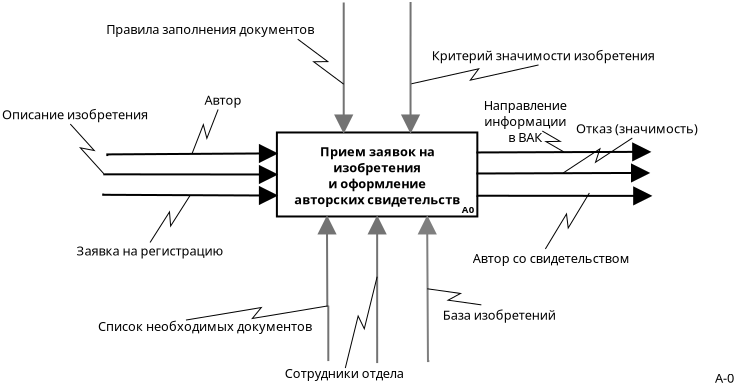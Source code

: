 <?xml version="1.0" encoding="UTF-8"?>
<dia:diagram xmlns:dia="http://www.lysator.liu.se/~alla/dia/">
  <dia:layer name="Background" visible="true" active="true">
    <dia:object type="SADT - box" version="0" id="O0">
      <dia:attribute name="obj_pos">
        <dia:point val="19.027,10.925"/>
      </dia:attribute>
      <dia:attribute name="obj_bb">
        <dia:rectangle val="18.977,10.875;29.1,15.175"/>
      </dia:attribute>
      <dia:attribute name="meta">
        <dia:composite type="dict"/>
      </dia:attribute>
      <dia:attribute name="elem_corner">
        <dia:point val="19.027,10.925"/>
      </dia:attribute>
      <dia:attribute name="elem_width">
        <dia:real val="10.022"/>
      </dia:attribute>
      <dia:attribute name="elem_height">
        <dia:real val="4.2"/>
      </dia:attribute>
      <dia:attribute name="padding">
        <dia:real val="0.5"/>
      </dia:attribute>
      <dia:attribute name="text">
        <dia:composite type="text">
          <dia:attribute name="string">
            <dia:string>#Прием заявок на
изобретения
и оформление
авторских свидетельств#</dia:string>
          </dia:attribute>
          <dia:attribute name="font">
            <dia:font family="sans" style="80" name="Helvetica-Bold"/>
          </dia:attribute>
          <dia:attribute name="height">
            <dia:real val="0.8"/>
          </dia:attribute>
          <dia:attribute name="pos">
            <dia:point val="24.039,12.02"/>
          </dia:attribute>
          <dia:attribute name="color">
            <dia:color val="#000000"/>
          </dia:attribute>
          <dia:attribute name="alignment">
            <dia:enum val="1"/>
          </dia:attribute>
        </dia:composite>
      </dia:attribute>
      <dia:attribute name="line_colour">
        <dia:color val="#000000"/>
      </dia:attribute>
      <dia:attribute name="fill_colour">
        <dia:color val="#ffffff"/>
      </dia:attribute>
      <dia:attribute name="id">
        <dia:string>#A0#</dia:string>
      </dia:attribute>
      <dia:attribute name="cpl_north">
        <dia:int val="2"/>
      </dia:attribute>
      <dia:attribute name="cpl_west">
        <dia:int val="3"/>
      </dia:attribute>
      <dia:attribute name="cpl_south">
        <dia:int val="3"/>
      </dia:attribute>
      <dia:attribute name="cpl_east">
        <dia:int val="3"/>
      </dia:attribute>
    </dia:object>
    <dia:object type="SADT - arrow" version="0" id="O1">
      <dia:attribute name="obj_pos">
        <dia:point val="10.547,12.104"/>
      </dia:attribute>
      <dia:attribute name="obj_bb">
        <dia:rectangle val="10.497,11.575;19.828,12.375"/>
      </dia:attribute>
      <dia:attribute name="meta">
        <dia:composite type="dict"/>
      </dia:attribute>
      <dia:attribute name="orth_points">
        <dia:point val="10.547,12.104"/>
        <dia:point val="10.547,11.975"/>
        <dia:point val="19.027,11.975"/>
      </dia:attribute>
      <dia:attribute name="orth_orient">
        <dia:enum val="1"/>
        <dia:enum val="0"/>
      </dia:attribute>
      <dia:attribute name="arrow_style">
        <dia:enum val="0"/>
      </dia:attribute>
      <dia:attribute name="autogray">
        <dia:boolean val="true"/>
      </dia:attribute>
      <dia:attribute name="line_colour">
        <dia:color val="#000000"/>
      </dia:attribute>
      <dia:connections>
        <dia:connection handle="1" to="O0" connection="2"/>
      </dia:connections>
    </dia:object>
    <dia:object type="Standard - Text" version="1" id="O2">
      <dia:attribute name="obj_pos">
        <dia:point val="16.4,11.25"/>
      </dia:attribute>
      <dia:attribute name="obj_bb">
        <dia:rectangle val="16.4,10.655;16.4,11.402"/>
      </dia:attribute>
      <dia:attribute name="text">
        <dia:composite type="text">
          <dia:attribute name="string">
            <dia:string>##</dia:string>
          </dia:attribute>
          <dia:attribute name="font">
            <dia:font family="sans" style="0" name="Helvetica"/>
          </dia:attribute>
          <dia:attribute name="height">
            <dia:real val="0.8"/>
          </dia:attribute>
          <dia:attribute name="pos">
            <dia:point val="16.4,11.25"/>
          </dia:attribute>
          <dia:attribute name="color">
            <dia:color val="#000000"/>
          </dia:attribute>
          <dia:attribute name="alignment">
            <dia:enum val="0"/>
          </dia:attribute>
        </dia:composite>
      </dia:attribute>
      <dia:attribute name="valign">
        <dia:enum val="3"/>
      </dia:attribute>
    </dia:object>
    <dia:object type="SADT - annotation" version="0" id="O3">
      <dia:attribute name="obj_pos">
        <dia:point val="14.787,11.975"/>
      </dia:attribute>
      <dia:attribute name="obj_bb">
        <dia:rectangle val="14.559,8.94;17.321,12.124"/>
      </dia:attribute>
      <dia:attribute name="meta">
        <dia:composite type="dict"/>
      </dia:attribute>
      <dia:attribute name="conn_endpoints">
        <dia:point val="14.787,11.975"/>
        <dia:point val="16.087,9.775"/>
      </dia:attribute>
      <dia:attribute name="text">
        <dia:composite type="text">
          <dia:attribute name="string">
            <dia:string>#Автор#</dia:string>
          </dia:attribute>
          <dia:attribute name="font">
            <dia:font family="sans" style="0" name="Helvetica"/>
          </dia:attribute>
          <dia:attribute name="height">
            <dia:real val="0.8"/>
          </dia:attribute>
          <dia:attribute name="pos">
            <dia:point val="16.327,9.535"/>
          </dia:attribute>
          <dia:attribute name="color">
            <dia:color val="#000000"/>
          </dia:attribute>
          <dia:attribute name="alignment">
            <dia:enum val="1"/>
          </dia:attribute>
        </dia:composite>
      </dia:attribute>
      <dia:attribute name="line_colour">
        <dia:color val="#000000"/>
      </dia:attribute>
      <dia:connections>
        <dia:connection handle="0" to="O1" connection="1"/>
      </dia:connections>
    </dia:object>
    <dia:object type="SADT - arrow" version="0" id="O4">
      <dia:attribute name="obj_pos">
        <dia:point val="29.05,14.075"/>
      </dia:attribute>
      <dia:attribute name="obj_bb">
        <dia:rectangle val="29,13.695;38.54,14.495"/>
      </dia:attribute>
      <dia:attribute name="meta">
        <dia:composite type="dict"/>
      </dia:attribute>
      <dia:attribute name="orth_points">
        <dia:point val="29.05,14.075"/>
        <dia:point val="29.05,14.095"/>
        <dia:point val="37.74,14.095"/>
      </dia:attribute>
      <dia:attribute name="orth_orient">
        <dia:enum val="1"/>
        <dia:enum val="0"/>
      </dia:attribute>
      <dia:attribute name="arrow_style">
        <dia:enum val="0"/>
      </dia:attribute>
      <dia:attribute name="autogray">
        <dia:boolean val="true"/>
      </dia:attribute>
      <dia:attribute name="line_colour">
        <dia:color val="#000000"/>
      </dia:attribute>
      <dia:connections>
        <dia:connection handle="0" to="O0" connection="8"/>
      </dia:connections>
    </dia:object>
    <dia:object type="SADT - arrow" version="0" id="O5">
      <dia:attribute name="obj_pos">
        <dia:point val="10.397,13.004"/>
      </dia:attribute>
      <dia:attribute name="obj_bb">
        <dia:rectangle val="10.347,12.625;19.828,13.425"/>
      </dia:attribute>
      <dia:attribute name="meta">
        <dia:composite type="dict"/>
      </dia:attribute>
      <dia:attribute name="orth_points">
        <dia:point val="10.397,13.004"/>
        <dia:point val="10.397,13.025"/>
        <dia:point val="19.027,13.025"/>
      </dia:attribute>
      <dia:attribute name="orth_orient">
        <dia:enum val="1"/>
        <dia:enum val="0"/>
      </dia:attribute>
      <dia:attribute name="arrow_style">
        <dia:enum val="0"/>
      </dia:attribute>
      <dia:attribute name="autogray">
        <dia:boolean val="true"/>
      </dia:attribute>
      <dia:attribute name="line_colour">
        <dia:color val="#000000"/>
      </dia:attribute>
      <dia:connections>
        <dia:connection handle="1" to="O0" connection="3"/>
      </dia:connections>
    </dia:object>
    <dia:object type="SADT - annotation" version="0" id="O6">
      <dia:attribute name="obj_pos">
        <dia:point val="10.397,13.015"/>
      </dia:attribute>
      <dia:attribute name="obj_bb">
        <dia:rectangle val="5.016,9.669;12.858,13.175"/>
      </dia:attribute>
      <dia:attribute name="meta">
        <dia:composite type="dict"/>
      </dia:attribute>
      <dia:attribute name="conn_endpoints">
        <dia:point val="10.397,13.015"/>
        <dia:point val="8.697,10.504"/>
      </dia:attribute>
      <dia:attribute name="text">
        <dia:composite type="text">
          <dia:attribute name="string">
            <dia:string>#Описание изобретения#</dia:string>
          </dia:attribute>
          <dia:attribute name="font">
            <dia:font family="sans" style="0" name="Helvetica"/>
          </dia:attribute>
          <dia:attribute name="height">
            <dia:real val="0.8"/>
          </dia:attribute>
          <dia:attribute name="pos">
            <dia:point val="8.937,10.264"/>
          </dia:attribute>
          <dia:attribute name="color">
            <dia:color val="#000000"/>
          </dia:attribute>
          <dia:attribute name="alignment">
            <dia:enum val="1"/>
          </dia:attribute>
        </dia:composite>
      </dia:attribute>
      <dia:attribute name="line_colour">
        <dia:color val="#000000"/>
      </dia:attribute>
      <dia:connections>
        <dia:connection handle="0" to="O5" connection="0"/>
      </dia:connections>
    </dia:object>
    <dia:object type="SADT - annotation" version="0" id="O7">
      <dia:attribute name="obj_pos">
        <dia:point val="14.685,14.075"/>
      </dia:attribute>
      <dia:attribute name="obj_bb">
        <dia:rectangle val="8.67,13.894;16.7,17.227"/>
      </dia:attribute>
      <dia:attribute name="meta">
        <dia:composite type="dict"/>
      </dia:attribute>
      <dia:attribute name="conn_endpoints">
        <dia:point val="14.685,14.075"/>
        <dia:point val="12.685,16.425"/>
      </dia:attribute>
      <dia:attribute name="text">
        <dia:composite type="text">
          <dia:attribute name="string">
            <dia:string>#Заявка на регистрацию#</dia:string>
          </dia:attribute>
          <dia:attribute name="font">
            <dia:font family="sans" style="0" name="Helvetica"/>
          </dia:attribute>
          <dia:attribute name="height">
            <dia:real val="0.8"/>
          </dia:attribute>
          <dia:attribute name="pos">
            <dia:point val="12.685,17.075"/>
          </dia:attribute>
          <dia:attribute name="color">
            <dia:color val="#000000"/>
          </dia:attribute>
          <dia:attribute name="alignment">
            <dia:enum val="1"/>
          </dia:attribute>
        </dia:composite>
      </dia:attribute>
      <dia:attribute name="line_colour">
        <dia:color val="#000000"/>
      </dia:attribute>
      <dia:connections>
        <dia:connection handle="0" to="O21" connection="1"/>
      </dia:connections>
    </dia:object>
    <dia:object type="SADT - arrow" version="0" id="O8">
      <dia:attribute name="obj_pos">
        <dia:point val="24.04,22.455"/>
      </dia:attribute>
      <dia:attribute name="obj_bb">
        <dia:rectangle val="23.639,14.325;24.439,22.505"/>
      </dia:attribute>
      <dia:attribute name="meta">
        <dia:composite type="dict"/>
      </dia:attribute>
      <dia:attribute name="orth_points">
        <dia:point val="24.04,22.455"/>
        <dia:point val="24.04,21.15"/>
        <dia:point val="24.039,21.15"/>
        <dia:point val="24.039,15.125"/>
      </dia:attribute>
      <dia:attribute name="orth_orient">
        <dia:enum val="1"/>
        <dia:enum val="0"/>
        <dia:enum val="1"/>
      </dia:attribute>
      <dia:attribute name="arrow_style">
        <dia:enum val="0"/>
      </dia:attribute>
      <dia:attribute name="autogray">
        <dia:boolean val="true"/>
      </dia:attribute>
      <dia:attribute name="line_colour">
        <dia:color val="#000000"/>
      </dia:attribute>
      <dia:connections>
        <dia:connection handle="1" to="O0" connection="6"/>
      </dia:connections>
    </dia:object>
    <dia:object type="SADT - annotation" version="0" id="O9">
      <dia:attribute name="obj_pos">
        <dia:point val="24.039,18.137"/>
      </dia:attribute>
      <dia:attribute name="obj_bb">
        <dia:rectangle val="19.054,18.032;25.739,23.357"/>
      </dia:attribute>
      <dia:attribute name="meta">
        <dia:composite type="dict"/>
      </dia:attribute>
      <dia:attribute name="conn_endpoints">
        <dia:point val="24.039,18.137"/>
        <dia:point val="22.447,22.704"/>
      </dia:attribute>
      <dia:attribute name="text">
        <dia:composite type="text">
          <dia:attribute name="string">
            <dia:string>#Сотрудники отдела#</dia:string>
          </dia:attribute>
          <dia:attribute name="font">
            <dia:font family="sans" style="0" name="Helvetica"/>
          </dia:attribute>
          <dia:attribute name="height">
            <dia:real val="0.8"/>
          </dia:attribute>
          <dia:attribute name="pos">
            <dia:point val="22.397,23.204"/>
          </dia:attribute>
          <dia:attribute name="color">
            <dia:color val="#000000"/>
          </dia:attribute>
          <dia:attribute name="alignment">
            <dia:enum val="1"/>
          </dia:attribute>
        </dia:composite>
      </dia:attribute>
      <dia:attribute name="line_colour">
        <dia:color val="#000000"/>
      </dia:attribute>
      <dia:connections>
        <dia:connection handle="0" to="O8" connection="2"/>
      </dia:connections>
    </dia:object>
    <dia:object type="SADT - arrow" version="0" id="O10">
      <dia:attribute name="obj_pos">
        <dia:point val="29.05,11.975"/>
      </dia:attribute>
      <dia:attribute name="obj_bb">
        <dia:rectangle val="29,11.495;38.49,12.295"/>
      </dia:attribute>
      <dia:attribute name="meta">
        <dia:composite type="dict"/>
      </dia:attribute>
      <dia:attribute name="orth_points">
        <dia:point val="29.05,11.975"/>
        <dia:point val="29.05,11.895"/>
        <dia:point val="37.69,11.895"/>
      </dia:attribute>
      <dia:attribute name="orth_orient">
        <dia:enum val="1"/>
        <dia:enum val="0"/>
      </dia:attribute>
      <dia:attribute name="arrow_style">
        <dia:enum val="0"/>
      </dia:attribute>
      <dia:attribute name="autogray">
        <dia:boolean val="true"/>
      </dia:attribute>
      <dia:attribute name="line_colour">
        <dia:color val="#000000"/>
      </dia:attribute>
      <dia:connections>
        <dia:connection handle="0" to="O0" connection="10"/>
      </dia:connections>
    </dia:object>
    <dia:object type="SADT - annotation" version="0" id="O11">
      <dia:attribute name="obj_pos">
        <dia:point val="33.341,12.949"/>
      </dia:attribute>
      <dia:attribute name="obj_bb">
        <dia:rectangle val="33.206,10.369;40.347,13.184"/>
      </dia:attribute>
      <dia:attribute name="meta">
        <dia:composite type="dict"/>
      </dia:attribute>
      <dia:attribute name="conn_endpoints">
        <dia:point val="33.341,12.949"/>
        <dia:point val="36.797,11.204"/>
      </dia:attribute>
      <dia:attribute name="text">
        <dia:composite type="text">
          <dia:attribute name="string">
            <dia:string>#Отказ (значимость)#</dia:string>
          </dia:attribute>
          <dia:attribute name="font">
            <dia:font family="sans" style="0" name="Helvetica"/>
          </dia:attribute>
          <dia:attribute name="height">
            <dia:real val="0.8"/>
          </dia:attribute>
          <dia:attribute name="pos">
            <dia:point val="37.037,10.964"/>
          </dia:attribute>
          <dia:attribute name="color">
            <dia:color val="#000000"/>
          </dia:attribute>
          <dia:attribute name="alignment">
            <dia:enum val="1"/>
          </dia:attribute>
        </dia:composite>
      </dia:attribute>
      <dia:attribute name="line_colour">
        <dia:color val="#000000"/>
      </dia:attribute>
      <dia:connections>
        <dia:connection handle="0" to="O22" connection="1"/>
      </dia:connections>
    </dia:object>
    <dia:object type="SADT - annotation" version="0" id="O12">
      <dia:attribute name="obj_pos">
        <dia:point val="34.65,13.95"/>
      </dia:attribute>
      <dia:attribute name="obj_bb">
        <dia:rectangle val="28.424,13.776;37.076,17.602"/>
      </dia:attribute>
      <dia:attribute name="meta">
        <dia:composite type="dict"/>
      </dia:attribute>
      <dia:attribute name="conn_endpoints">
        <dia:point val="34.65,13.95"/>
        <dia:point val="32.45,16.75"/>
      </dia:attribute>
      <dia:attribute name="text">
        <dia:composite type="text">
          <dia:attribute name="string">
            <dia:string>#Автор со свидетельством#</dia:string>
          </dia:attribute>
          <dia:attribute name="font">
            <dia:font family="sans" style="0" name="Helvetica"/>
          </dia:attribute>
          <dia:attribute name="height">
            <dia:real val="0.8"/>
          </dia:attribute>
          <dia:attribute name="pos">
            <dia:point val="32.75,17.45"/>
          </dia:attribute>
          <dia:attribute name="color">
            <dia:color val="#000000"/>
          </dia:attribute>
          <dia:attribute name="alignment">
            <dia:enum val="1"/>
          </dia:attribute>
        </dia:composite>
      </dia:attribute>
      <dia:attribute name="line_colour">
        <dia:color val="#000000"/>
      </dia:attribute>
    </dia:object>
    <dia:object type="SADT - arrow" version="0" id="O13">
      <dia:attribute name="obj_pos">
        <dia:point val="22.368,4.426"/>
      </dia:attribute>
      <dia:attribute name="obj_bb">
        <dia:rectangle val="21.968,4.376;22.768,11.725"/>
      </dia:attribute>
      <dia:attribute name="meta">
        <dia:composite type="dict"/>
      </dia:attribute>
      <dia:attribute name="orth_points">
        <dia:point val="22.368,4.426"/>
        <dia:point val="22.368,6.095"/>
        <dia:point val="22.368,6.095"/>
        <dia:point val="22.368,10.925"/>
      </dia:attribute>
      <dia:attribute name="orth_orient">
        <dia:enum val="1"/>
        <dia:enum val="0"/>
        <dia:enum val="1"/>
      </dia:attribute>
      <dia:attribute name="arrow_style">
        <dia:enum val="0"/>
      </dia:attribute>
      <dia:attribute name="autogray">
        <dia:boolean val="true"/>
      </dia:attribute>
      <dia:attribute name="line_colour">
        <dia:color val="#000000"/>
      </dia:attribute>
    </dia:object>
    <dia:object type="Standard - Text" version="1" id="O14">
      <dia:attribute name="obj_pos">
        <dia:point val="10.5,6"/>
      </dia:attribute>
      <dia:attribute name="obj_bb">
        <dia:rectangle val="10.5,5.405;21.805,6.152"/>
      </dia:attribute>
      <dia:attribute name="text">
        <dia:composite type="text">
          <dia:attribute name="string">
            <dia:string>#Правила заполнения документов#</dia:string>
          </dia:attribute>
          <dia:attribute name="font">
            <dia:font family="sans" style="0" name="Helvetica"/>
          </dia:attribute>
          <dia:attribute name="height">
            <dia:real val="0.8"/>
          </dia:attribute>
          <dia:attribute name="pos">
            <dia:point val="10.5,6"/>
          </dia:attribute>
          <dia:attribute name="color">
            <dia:color val="#000000"/>
          </dia:attribute>
          <dia:attribute name="alignment">
            <dia:enum val="0"/>
          </dia:attribute>
        </dia:composite>
      </dia:attribute>
      <dia:attribute name="valign">
        <dia:enum val="3"/>
      </dia:attribute>
    </dia:object>
    <dia:object type="SADT - annotation" version="0" id="O15">
      <dia:attribute name="obj_pos">
        <dia:point val="22.368,8.51"/>
      </dia:attribute>
      <dia:attribute name="obj_bb">
        <dia:rectangle val="19.876,5.425;22.561,8.706"/>
      </dia:attribute>
      <dia:attribute name="meta">
        <dia:composite type="dict"/>
      </dia:attribute>
      <dia:attribute name="conn_endpoints">
        <dia:point val="22.368,8.51"/>
        <dia:point val="20.068,6.26"/>
      </dia:attribute>
      <dia:attribute name="text">
        <dia:composite type="text">
          <dia:attribute name="string">
            <dia:string>##</dia:string>
          </dia:attribute>
          <dia:attribute name="font">
            <dia:font family="sans" style="0" name="Helvetica"/>
          </dia:attribute>
          <dia:attribute name="height">
            <dia:real val="0.8"/>
          </dia:attribute>
          <dia:attribute name="pos">
            <dia:point val="20.308,6.02"/>
          </dia:attribute>
          <dia:attribute name="color">
            <dia:color val="#000000"/>
          </dia:attribute>
          <dia:attribute name="alignment">
            <dia:enum val="1"/>
          </dia:attribute>
        </dia:composite>
      </dia:attribute>
      <dia:attribute name="line_colour">
        <dia:color val="#000000"/>
      </dia:attribute>
      <dia:connections>
        <dia:connection handle="0" to="O13" connection="2"/>
      </dia:connections>
    </dia:object>
    <dia:object type="SADT - arrow" version="0" id="O16">
      <dia:attribute name="obj_pos">
        <dia:point val="21.597,22.354"/>
      </dia:attribute>
      <dia:attribute name="obj_bb">
        <dia:rectangle val="21.133,14.325;21.933,22.404"/>
      </dia:attribute>
      <dia:attribute name="meta">
        <dia:composite type="dict"/>
      </dia:attribute>
      <dia:attribute name="orth_points">
        <dia:point val="21.597,22.354"/>
        <dia:point val="21.597,19.598"/>
        <dia:point val="21.533,19.598"/>
        <dia:point val="21.533,15.125"/>
      </dia:attribute>
      <dia:attribute name="orth_orient">
        <dia:enum val="1"/>
        <dia:enum val="0"/>
        <dia:enum val="1"/>
      </dia:attribute>
      <dia:attribute name="arrow_style">
        <dia:enum val="0"/>
      </dia:attribute>
      <dia:attribute name="autogray">
        <dia:boolean val="true"/>
      </dia:attribute>
      <dia:attribute name="line_colour">
        <dia:color val="#000000"/>
      </dia:attribute>
      <dia:connections>
        <dia:connection handle="1" to="O0" connection="5"/>
      </dia:connections>
    </dia:object>
    <dia:object type="SADT - annotation" version="0" id="O17">
      <dia:attribute name="obj_pos">
        <dia:point val="21.565,19.598"/>
      </dia:attribute>
      <dia:attribute name="obj_bb">
        <dia:rectangle val="9.703,19.346;21.615,21.007"/>
      </dia:attribute>
      <dia:attribute name="meta">
        <dia:composite type="dict"/>
      </dia:attribute>
      <dia:attribute name="conn_endpoints">
        <dia:point val="21.565,19.598"/>
        <dia:point val="14.48,20.304"/>
      </dia:attribute>
      <dia:attribute name="text">
        <dia:composite type="text">
          <dia:attribute name="string">
            <dia:string>#Список необходимых документов#</dia:string>
          </dia:attribute>
          <dia:attribute name="font">
            <dia:font family="sans" style="0" name="Helvetica"/>
          </dia:attribute>
          <dia:attribute name="height">
            <dia:real val="0.8"/>
          </dia:attribute>
          <dia:attribute name="pos">
            <dia:point val="15.43,20.854"/>
          </dia:attribute>
          <dia:attribute name="color">
            <dia:color val="#000000"/>
          </dia:attribute>
          <dia:attribute name="alignment">
            <dia:enum val="1"/>
          </dia:attribute>
        </dia:composite>
      </dia:attribute>
      <dia:attribute name="line_colour">
        <dia:color val="#000000"/>
      </dia:attribute>
      <dia:connections>
        <dia:connection handle="0" to="O16" connection="1"/>
      </dia:connections>
    </dia:object>
    <dia:object type="SADT - arrow" version="0" id="O18">
      <dia:attribute name="obj_pos">
        <dia:point val="26.647,22.354"/>
      </dia:attribute>
      <dia:attribute name="obj_bb">
        <dia:rectangle val="26.144,14.325;26.944,22.404"/>
      </dia:attribute>
      <dia:attribute name="meta">
        <dia:composite type="dict"/>
      </dia:attribute>
      <dia:attribute name="orth_points">
        <dia:point val="26.647,22.354"/>
        <dia:point val="26.544,22.354"/>
        <dia:point val="26.544,15.125"/>
      </dia:attribute>
      <dia:attribute name="orth_orient">
        <dia:enum val="0"/>
        <dia:enum val="1"/>
      </dia:attribute>
      <dia:attribute name="arrow_style">
        <dia:enum val="0"/>
      </dia:attribute>
      <dia:attribute name="autogray">
        <dia:boolean val="true"/>
      </dia:attribute>
      <dia:attribute name="line_colour">
        <dia:color val="#7f7f7f"/>
      </dia:attribute>
      <dia:connections>
        <dia:connection handle="1" to="O0" connection="7"/>
      </dia:connections>
    </dia:object>
    <dia:object type="SADT - annotation" version="0" id="O19">
      <dia:attribute name="obj_pos">
        <dia:point val="26.544,18.74"/>
      </dia:attribute>
      <dia:attribute name="obj_bb">
        <dia:rectangle val="26.449,18.493;33.213,20.447"/>
      </dia:attribute>
      <dia:attribute name="meta">
        <dia:composite type="dict"/>
      </dia:attribute>
      <dia:attribute name="conn_endpoints">
        <dia:point val="26.544,18.74"/>
        <dia:point val="29.249,19.544"/>
      </dia:attribute>
      <dia:attribute name="text">
        <dia:composite type="text">
          <dia:attribute name="string">
            <dia:string>#База изобретений#</dia:string>
          </dia:attribute>
          <dia:attribute name="font">
            <dia:font family="sans" style="0" name="Helvetica"/>
          </dia:attribute>
          <dia:attribute name="height">
            <dia:real val="0.8"/>
          </dia:attribute>
          <dia:attribute name="pos">
            <dia:point val="30.149,20.294"/>
          </dia:attribute>
          <dia:attribute name="color">
            <dia:color val="#000000"/>
          </dia:attribute>
          <dia:attribute name="alignment">
            <dia:enum val="1"/>
          </dia:attribute>
        </dia:composite>
      </dia:attribute>
      <dia:attribute name="line_colour">
        <dia:color val="#000000"/>
      </dia:attribute>
      <dia:connections>
        <dia:connection handle="0" to="O18" connection="1"/>
      </dia:connections>
    </dia:object>
    <dia:object type="SADT - annotation" version="0" id="O20">
      <dia:attribute name="obj_pos">
        <dia:point val="25.709,8.499"/>
      </dia:attribute>
      <dia:attribute name="obj_bb">
        <dia:rectangle val="25.648,6.714;38.337,8.75"/>
      </dia:attribute>
      <dia:attribute name="meta">
        <dia:composite type="dict"/>
      </dia:attribute>
      <dia:attribute name="conn_endpoints">
        <dia:point val="25.709,8.499"/>
        <dia:point val="32.109,7.549"/>
      </dia:attribute>
      <dia:attribute name="text">
        <dia:composite type="text">
          <dia:attribute name="string">
            <dia:string>#Критерий значимости изобретения#</dia:string>
          </dia:attribute>
          <dia:attribute name="font">
            <dia:font family="sans" style="0" name="Helvetica"/>
          </dia:attribute>
          <dia:attribute name="height">
            <dia:real val="0.8"/>
          </dia:attribute>
          <dia:attribute name="pos">
            <dia:point val="32.349,7.309"/>
          </dia:attribute>
          <dia:attribute name="color">
            <dia:color val="#000000"/>
          </dia:attribute>
          <dia:attribute name="alignment">
            <dia:enum val="1"/>
          </dia:attribute>
        </dia:composite>
      </dia:attribute>
      <dia:attribute name="line_colour">
        <dia:color val="#000000"/>
      </dia:attribute>
      <dia:connections>
        <dia:connection handle="0" to="O25" connection="2"/>
      </dia:connections>
    </dia:object>
    <dia:object type="SADT - arrow" version="0" id="O21">
      <dia:attribute name="obj_pos">
        <dia:point val="10.342,13.979"/>
      </dia:attribute>
      <dia:attribute name="obj_bb">
        <dia:rectangle val="10.292,13.675;19.828,14.475"/>
      </dia:attribute>
      <dia:attribute name="meta">
        <dia:composite type="dict"/>
      </dia:attribute>
      <dia:attribute name="orth_points">
        <dia:point val="10.342,13.979"/>
        <dia:point val="10.342,14.075"/>
        <dia:point val="19.027,14.075"/>
      </dia:attribute>
      <dia:attribute name="orth_orient">
        <dia:enum val="1"/>
        <dia:enum val="0"/>
      </dia:attribute>
      <dia:attribute name="arrow_style">
        <dia:enum val="0"/>
      </dia:attribute>
      <dia:attribute name="autogray">
        <dia:boolean val="true"/>
      </dia:attribute>
      <dia:attribute name="line_colour">
        <dia:color val="#000000"/>
      </dia:attribute>
      <dia:connections>
        <dia:connection handle="1" to="O0" connection="4"/>
      </dia:connections>
    </dia:object>
    <dia:object type="SADT - arrow" version="0" id="O22">
      <dia:attribute name="obj_pos">
        <dia:point val="29.05,13.025"/>
      </dia:attribute>
      <dia:attribute name="obj_bb">
        <dia:rectangle val="29,12.549;38.432,13.349"/>
      </dia:attribute>
      <dia:attribute name="meta">
        <dia:composite type="dict"/>
      </dia:attribute>
      <dia:attribute name="orth_points">
        <dia:point val="29.05,13.025"/>
        <dia:point val="29.05,12.949"/>
        <dia:point val="37.632,12.949"/>
      </dia:attribute>
      <dia:attribute name="orth_orient">
        <dia:enum val="1"/>
        <dia:enum val="0"/>
      </dia:attribute>
      <dia:attribute name="arrow_style">
        <dia:enum val="0"/>
      </dia:attribute>
      <dia:attribute name="autogray">
        <dia:boolean val="true"/>
      </dia:attribute>
      <dia:attribute name="line_colour">
        <dia:color val="#000000"/>
      </dia:attribute>
      <dia:connections>
        <dia:connection handle="0" to="O0" connection="9"/>
      </dia:connections>
    </dia:object>
    <dia:object type="SADT - annotation" version="0" id="O23">
      <dia:attribute name="obj_pos">
        <dia:point val="33.37,11.895"/>
      </dia:attribute>
      <dia:attribute name="obj_bb">
        <dia:rectangle val="29.196,9.209;33.698,12.092"/>
      </dia:attribute>
      <dia:attribute name="meta">
        <dia:composite type="dict"/>
      </dia:attribute>
      <dia:attribute name="conn_endpoints">
        <dia:point val="33.37,11.895"/>
        <dia:point val="32.297,10.854"/>
      </dia:attribute>
      <dia:attribute name="text">
        <dia:composite type="text">
          <dia:attribute name="string">
            <dia:string>#Направление
информации
в ВАК#</dia:string>
          </dia:attribute>
          <dia:attribute name="font">
            <dia:font family="sans" style="0" name="Helvetica"/>
          </dia:attribute>
          <dia:attribute name="height">
            <dia:real val="0.8"/>
          </dia:attribute>
          <dia:attribute name="pos">
            <dia:point val="31.447,9.804"/>
          </dia:attribute>
          <dia:attribute name="color">
            <dia:color val="#000000"/>
          </dia:attribute>
          <dia:attribute name="alignment">
            <dia:enum val="1"/>
          </dia:attribute>
        </dia:composite>
      </dia:attribute>
      <dia:attribute name="line_colour">
        <dia:color val="#000000"/>
      </dia:attribute>
      <dia:connections>
        <dia:connection handle="0" to="O10" connection="1"/>
      </dia:connections>
    </dia:object>
    <dia:object type="Standard - Text" version="1" id="O24">
      <dia:attribute name="obj_pos">
        <dia:point val="40.933,23.441"/>
      </dia:attribute>
      <dia:attribute name="obj_bb">
        <dia:rectangle val="40.933,22.846;41.993,23.593"/>
      </dia:attribute>
      <dia:attribute name="text">
        <dia:composite type="text">
          <dia:attribute name="string">
            <dia:string>#A-0#</dia:string>
          </dia:attribute>
          <dia:attribute name="font">
            <dia:font family="sans" style="0" name="Helvetica"/>
          </dia:attribute>
          <dia:attribute name="height">
            <dia:real val="0.8"/>
          </dia:attribute>
          <dia:attribute name="pos">
            <dia:point val="40.933,23.441"/>
          </dia:attribute>
          <dia:attribute name="color">
            <dia:color val="#000000"/>
          </dia:attribute>
          <dia:attribute name="alignment">
            <dia:enum val="0"/>
          </dia:attribute>
        </dia:composite>
      </dia:attribute>
      <dia:attribute name="valign">
        <dia:enum val="3"/>
      </dia:attribute>
    </dia:object>
    <dia:object type="SADT - arrow" version="0" id="O25">
      <dia:attribute name="obj_pos">
        <dia:point val="25.71,4.401"/>
      </dia:attribute>
      <dia:attribute name="obj_bb">
        <dia:rectangle val="25.309,4.351;26.109,11.725"/>
      </dia:attribute>
      <dia:attribute name="meta">
        <dia:composite type="dict"/>
      </dia:attribute>
      <dia:attribute name="orth_points">
        <dia:point val="25.71,4.401"/>
        <dia:point val="25.71,6.073"/>
        <dia:point val="25.709,6.073"/>
        <dia:point val="25.709,10.925"/>
      </dia:attribute>
      <dia:attribute name="orth_orient">
        <dia:enum val="1"/>
        <dia:enum val="0"/>
        <dia:enum val="1"/>
      </dia:attribute>
      <dia:attribute name="arrow_style">
        <dia:enum val="0"/>
      </dia:attribute>
      <dia:attribute name="autogray">
        <dia:boolean val="true"/>
      </dia:attribute>
      <dia:attribute name="line_colour">
        <dia:color val="#000000"/>
      </dia:attribute>
      <dia:connections>
        <dia:connection handle="1" to="O0" connection="0"/>
      </dia:connections>
    </dia:object>
  </dia:layer>
</dia:diagram>

